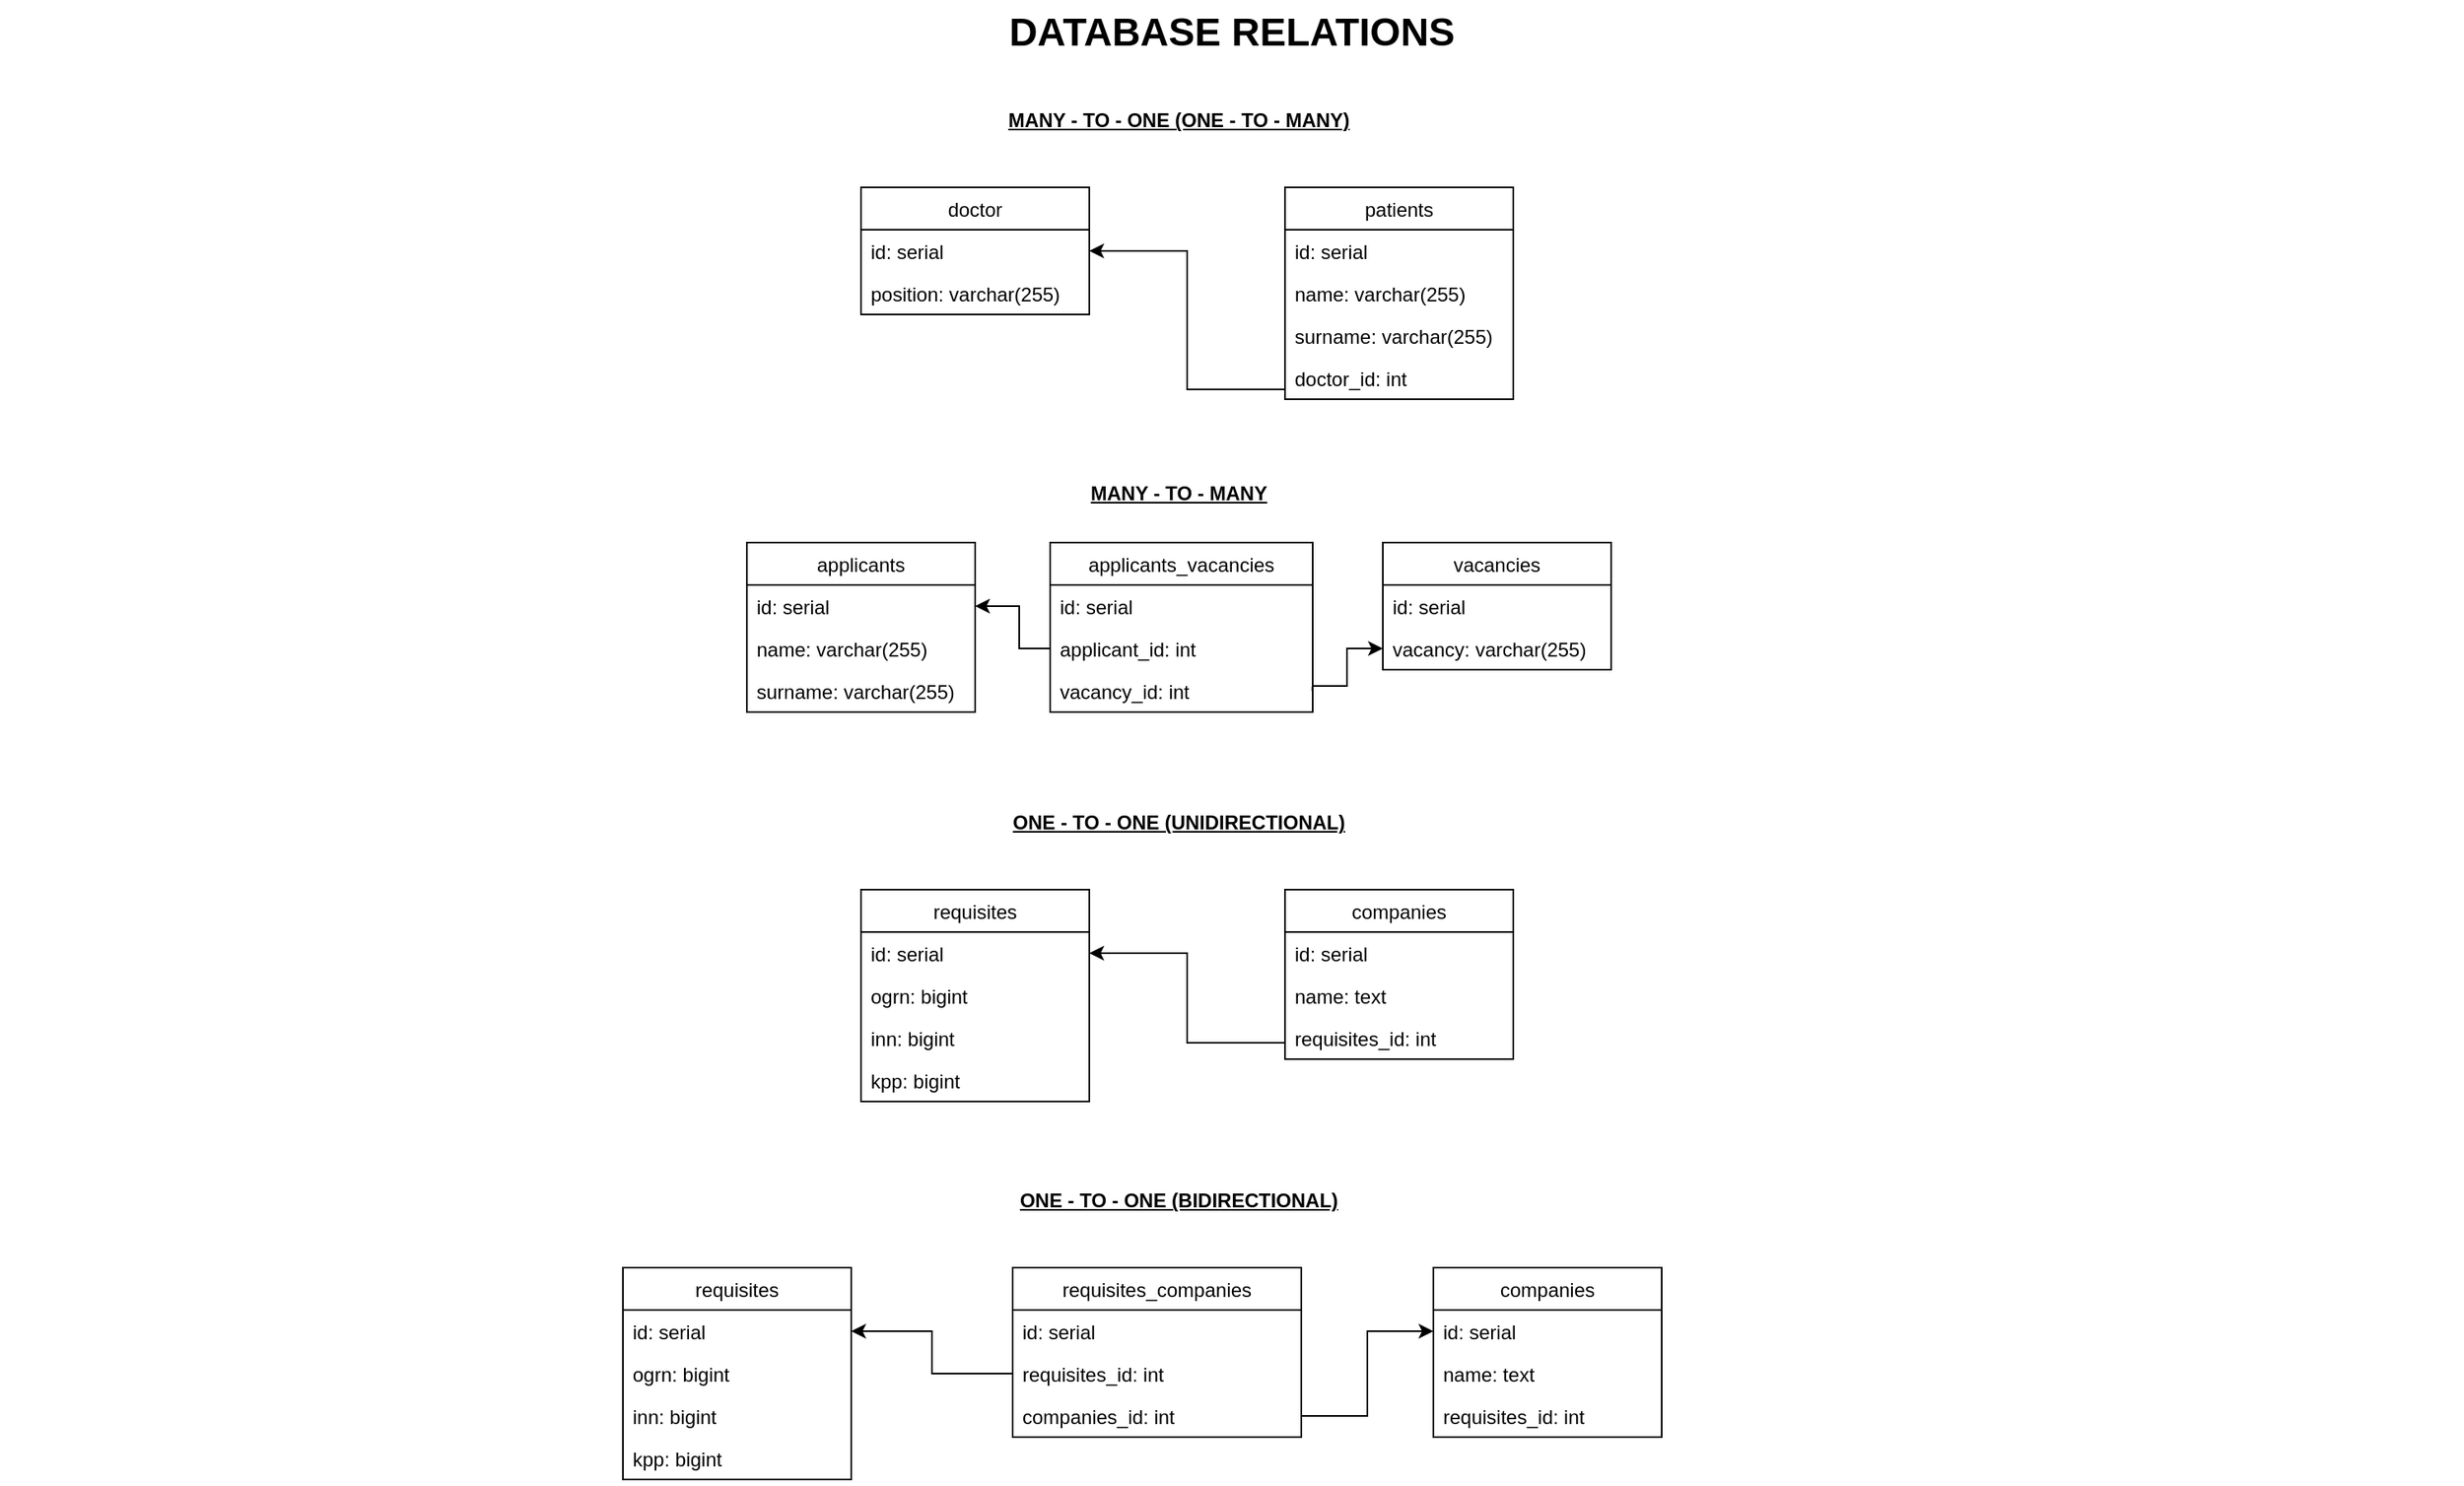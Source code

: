 <mxfile version="20.4.1" type="device"><diagram name="Page-1" id="929967ad-93f9-6ef4-fab6-5d389245f69c"><mxGraphModel dx="2205" dy="981" grid="0" gridSize="10" guides="1" tooltips="1" connect="1" arrows="1" fold="1" page="1" pageScale="1.5" pageWidth="1169" pageHeight="826" background="none" math="0" shadow="0"><root><mxCell id="0" style=";html=1;"/><mxCell id="1" style=";html=1;" parent="0"/><mxCell id="1672d66443f91eb5-23" value="DATABASE RELATIONS" style="text;strokeColor=none;fillColor=none;html=1;fontSize=24;fontStyle=1;verticalAlign=middle;align=center;" parent="1" vertex="1"><mxGeometry x="122" y="160" width="1510" height="40" as="geometry"/></mxCell><mxCell id="rL9tpfaHO5yrpmSY-84i-18" value="" style="edgeStyle=orthogonalEdgeStyle;rounded=0;orthogonalLoop=1;jettySize=auto;html=1;exitX=0;exitY=0.5;exitDx=0;exitDy=0;entryX=1;entryY=0.5;entryDx=0;entryDy=0;" edge="1" parent="1" source="rL9tpfaHO5yrpmSY-84i-13" target="rL9tpfaHO5yrpmSY-84i-15"><mxGeometry relative="1" as="geometry"><Array as="points"><mxPoint x="910" y="399"/><mxPoint x="850" y="399"/><mxPoint x="850" y="314"/></Array></mxGeometry></mxCell><mxCell id="rL9tpfaHO5yrpmSY-84i-10" value="patients" style="swimlane;fontStyle=0;childLayout=stackLayout;horizontal=1;startSize=26;fillColor=none;horizontalStack=0;resizeParent=1;resizeParentMax=0;resizeLast=0;collapsible=1;marginBottom=0;" vertex="1" parent="1"><mxGeometry x="910" y="275" width="140" height="130" as="geometry"/></mxCell><mxCell id="rL9tpfaHO5yrpmSY-84i-12" value="id: serial" style="text;strokeColor=none;fillColor=none;align=left;verticalAlign=top;spacingLeft=4;spacingRight=4;overflow=hidden;rotatable=0;points=[[0,0.5],[1,0.5]];portConstraint=eastwest;" vertex="1" parent="rL9tpfaHO5yrpmSY-84i-10"><mxGeometry y="26" width="140" height="26" as="geometry"/></mxCell><mxCell id="rL9tpfaHO5yrpmSY-84i-13" value="name: varchar(255)" style="text;strokeColor=none;fillColor=none;align=left;verticalAlign=top;spacingLeft=4;spacingRight=4;overflow=hidden;rotatable=0;points=[[0,0.5],[1,0.5]];portConstraint=eastwest;" vertex="1" parent="rL9tpfaHO5yrpmSY-84i-10"><mxGeometry y="52" width="140" height="26" as="geometry"/></mxCell><mxCell id="rL9tpfaHO5yrpmSY-84i-11" value="surname: varchar(255)" style="text;strokeColor=none;fillColor=none;align=left;verticalAlign=top;spacingLeft=4;spacingRight=4;overflow=hidden;rotatable=0;points=[[0,0.5],[1,0.5]];portConstraint=eastwest;" vertex="1" parent="rL9tpfaHO5yrpmSY-84i-10"><mxGeometry y="78" width="140" height="26" as="geometry"/></mxCell><mxCell id="rL9tpfaHO5yrpmSY-84i-22" value="doctor_id: int" style="text;strokeColor=none;fillColor=none;align=left;verticalAlign=top;spacingLeft=4;spacingRight=4;overflow=hidden;rotatable=0;points=[[0,0.5],[1,0.5]];portConstraint=eastwest;" vertex="1" parent="rL9tpfaHO5yrpmSY-84i-10"><mxGeometry y="104" width="140" height="26" as="geometry"/></mxCell><mxCell id="rL9tpfaHO5yrpmSY-84i-14" value="doctor" style="swimlane;fontStyle=0;childLayout=stackLayout;horizontal=1;startSize=26;fillColor=none;horizontalStack=0;resizeParent=1;resizeParentMax=0;resizeLast=0;collapsible=1;marginBottom=0;" vertex="1" parent="1"><mxGeometry x="650" y="275" width="140" height="78" as="geometry"><mxRectangle x="650" y="516" width="70" height="30" as="alternateBounds"/></mxGeometry></mxCell><mxCell id="rL9tpfaHO5yrpmSY-84i-15" value="id: serial" style="text;strokeColor=none;fillColor=none;align=left;verticalAlign=top;spacingLeft=4;spacingRight=4;overflow=hidden;rotatable=0;points=[[0,0.5],[1,0.5]];portConstraint=eastwest;" vertex="1" parent="rL9tpfaHO5yrpmSY-84i-14"><mxGeometry y="26" width="140" height="26" as="geometry"/></mxCell><mxCell id="rL9tpfaHO5yrpmSY-84i-16" value="position: varchar(255)" style="text;strokeColor=none;fillColor=none;align=left;verticalAlign=top;spacingLeft=4;spacingRight=4;overflow=hidden;rotatable=0;points=[[0,0.5],[1,0.5]];portConstraint=eastwest;" vertex="1" parent="rL9tpfaHO5yrpmSY-84i-14"><mxGeometry y="52" width="140" height="26" as="geometry"/></mxCell><mxCell id="rL9tpfaHO5yrpmSY-84i-23" value="MANY - TO - ONE (ONE - TO - MANY)" style="text;html=1;strokeColor=none;fillColor=none;align=center;verticalAlign=middle;whiteSpace=wrap;rounded=0;fontStyle=5" vertex="1" parent="1"><mxGeometry x="730" y="219" width="230" height="30" as="geometry"/></mxCell><mxCell id="rL9tpfaHO5yrpmSY-84i-24" value="" style="edgeStyle=orthogonalEdgeStyle;rounded=0;orthogonalLoop=1;jettySize=auto;html=1;exitX=0;exitY=0.5;exitDx=0;exitDy=0;entryX=1;entryY=0.5;entryDx=0;entryDy=0;" edge="1" source="rL9tpfaHO5yrpmSY-84i-27" target="rL9tpfaHO5yrpmSY-84i-31" parent="1"><mxGeometry relative="1" as="geometry"><Array as="points"><mxPoint x="747" y="558"/><mxPoint x="747" y="532"/></Array></mxGeometry></mxCell><mxCell id="rL9tpfaHO5yrpmSY-84i-25" value="applicants_vacancies" style="swimlane;fontStyle=0;childLayout=stackLayout;horizontal=1;startSize=26;fillColor=none;horizontalStack=0;resizeParent=1;resizeParentMax=0;resizeLast=0;collapsible=1;marginBottom=0;" vertex="1" parent="1"><mxGeometry x="766" y="493" width="161" height="104" as="geometry"/></mxCell><mxCell id="rL9tpfaHO5yrpmSY-84i-26" value="id: serial" style="text;strokeColor=none;fillColor=none;align=left;verticalAlign=top;spacingLeft=4;spacingRight=4;overflow=hidden;rotatable=0;points=[[0,0.5],[1,0.5]];portConstraint=eastwest;" vertex="1" parent="rL9tpfaHO5yrpmSY-84i-25"><mxGeometry y="26" width="161" height="26" as="geometry"/></mxCell><mxCell id="rL9tpfaHO5yrpmSY-84i-27" value="applicant_id: int" style="text;strokeColor=none;fillColor=none;align=left;verticalAlign=top;spacingLeft=4;spacingRight=4;overflow=hidden;rotatable=0;points=[[0,0.5],[1,0.5]];portConstraint=eastwest;" vertex="1" parent="rL9tpfaHO5yrpmSY-84i-25"><mxGeometry y="52" width="161" height="26" as="geometry"/></mxCell><mxCell id="rL9tpfaHO5yrpmSY-84i-28" value="vacancy_id: int" style="text;strokeColor=none;fillColor=none;align=left;verticalAlign=top;spacingLeft=4;spacingRight=4;overflow=hidden;rotatable=0;points=[[0,0.5],[1,0.5]];portConstraint=eastwest;" vertex="1" parent="rL9tpfaHO5yrpmSY-84i-25"><mxGeometry y="78" width="161" height="26" as="geometry"/></mxCell><mxCell id="rL9tpfaHO5yrpmSY-84i-30" value="applicants" style="swimlane;fontStyle=0;childLayout=stackLayout;horizontal=1;startSize=26;fillColor=none;horizontalStack=0;resizeParent=1;resizeParentMax=0;resizeLast=0;collapsible=1;marginBottom=0;" vertex="1" parent="1"><mxGeometry x="580" y="493" width="140" height="104" as="geometry"><mxRectangle x="650" y="516" width="70" height="30" as="alternateBounds"/></mxGeometry></mxCell><mxCell id="rL9tpfaHO5yrpmSY-84i-31" value="id: serial" style="text;strokeColor=none;fillColor=none;align=left;verticalAlign=top;spacingLeft=4;spacingRight=4;overflow=hidden;rotatable=0;points=[[0,0.5],[1,0.5]];portConstraint=eastwest;" vertex="1" parent="rL9tpfaHO5yrpmSY-84i-30"><mxGeometry y="26" width="140" height="26" as="geometry"/></mxCell><mxCell id="rL9tpfaHO5yrpmSY-84i-32" value="name: varchar(255)" style="text;strokeColor=none;fillColor=none;align=left;verticalAlign=top;spacingLeft=4;spacingRight=4;overflow=hidden;rotatable=0;points=[[0,0.5],[1,0.5]];portConstraint=eastwest;" vertex="1" parent="rL9tpfaHO5yrpmSY-84i-30"><mxGeometry y="52" width="140" height="26" as="geometry"/></mxCell><mxCell id="rL9tpfaHO5yrpmSY-84i-34" value="surname: varchar(255)" style="text;strokeColor=none;fillColor=none;align=left;verticalAlign=top;spacingLeft=4;spacingRight=4;overflow=hidden;rotatable=0;points=[[0,0.5],[1,0.5]];portConstraint=eastwest;" vertex="1" parent="rL9tpfaHO5yrpmSY-84i-30"><mxGeometry y="78" width="140" height="26" as="geometry"/></mxCell><mxCell id="rL9tpfaHO5yrpmSY-84i-33" value="MANY - TO - MANY" style="text;html=1;strokeColor=none;fillColor=none;align=center;verticalAlign=middle;whiteSpace=wrap;rounded=0;fontStyle=5" vertex="1" parent="1"><mxGeometry x="730" y="448" width="230" height="30" as="geometry"/></mxCell><mxCell id="rL9tpfaHO5yrpmSY-84i-36" value="vacancies" style="swimlane;fontStyle=0;childLayout=stackLayout;horizontal=1;startSize=26;fillColor=none;horizontalStack=0;resizeParent=1;resizeParentMax=0;resizeLast=0;collapsible=1;marginBottom=0;" vertex="1" parent="1"><mxGeometry x="970" y="493" width="140" height="78" as="geometry"><mxRectangle x="650" y="516" width="70" height="30" as="alternateBounds"/></mxGeometry></mxCell><mxCell id="rL9tpfaHO5yrpmSY-84i-37" value="id: serial" style="text;strokeColor=none;fillColor=none;align=left;verticalAlign=top;spacingLeft=4;spacingRight=4;overflow=hidden;rotatable=0;points=[[0,0.5],[1,0.5]];portConstraint=eastwest;" vertex="1" parent="rL9tpfaHO5yrpmSY-84i-36"><mxGeometry y="26" width="140" height="26" as="geometry"/></mxCell><mxCell id="rL9tpfaHO5yrpmSY-84i-38" value="vacancy: varchar(255)" style="text;strokeColor=none;fillColor=none;align=left;verticalAlign=top;spacingLeft=4;spacingRight=4;overflow=hidden;rotatable=0;points=[[0,0.5],[1,0.5]];portConstraint=eastwest;" vertex="1" parent="rL9tpfaHO5yrpmSY-84i-36"><mxGeometry y="52" width="140" height="26" as="geometry"/></mxCell><mxCell id="rL9tpfaHO5yrpmSY-84i-40" style="edgeStyle=orthogonalEdgeStyle;rounded=0;orthogonalLoop=1;jettySize=auto;html=1;entryX=0;entryY=0.5;entryDx=0;entryDy=0;exitX=0.999;exitY=0.396;exitDx=0;exitDy=0;exitPerimeter=0;" edge="1" parent="1" source="rL9tpfaHO5yrpmSY-84i-28" target="rL9tpfaHO5yrpmSY-84i-38"><mxGeometry relative="1" as="geometry"><mxPoint x="925" y="584" as="sourcePoint"/><Array as="points"><mxPoint x="927" y="584"/><mxPoint x="927" y="581"/><mxPoint x="948" y="581"/><mxPoint x="948" y="558"/></Array></mxGeometry></mxCell><mxCell id="rL9tpfaHO5yrpmSY-84i-41" value="" style="edgeStyle=orthogonalEdgeStyle;rounded=0;orthogonalLoop=1;jettySize=auto;html=1;exitX=0;exitY=0.5;exitDx=0;exitDy=0;entryX=1;entryY=0.5;entryDx=0;entryDy=0;" edge="1" source="rL9tpfaHO5yrpmSY-84i-45" target="rL9tpfaHO5yrpmSY-84i-48" parent="1"><mxGeometry relative="1" as="geometry"><mxPoint x="909.72" y="826.614" as="sourcePoint"/><Array as="points"><mxPoint x="910" y="800"/><mxPoint x="850" y="800"/><mxPoint x="850" y="745"/></Array></mxGeometry></mxCell><mxCell id="rL9tpfaHO5yrpmSY-84i-42" value="companies" style="swimlane;fontStyle=0;childLayout=stackLayout;horizontal=1;startSize=26;fillColor=none;horizontalStack=0;resizeParent=1;resizeParentMax=0;resizeLast=0;collapsible=1;marginBottom=0;" vertex="1" parent="1"><mxGeometry x="910" y="706" width="140" height="104" as="geometry"/></mxCell><mxCell id="rL9tpfaHO5yrpmSY-84i-43" value="id: serial" style="text;strokeColor=none;fillColor=none;align=left;verticalAlign=top;spacingLeft=4;spacingRight=4;overflow=hidden;rotatable=0;points=[[0,0.5],[1,0.5]];portConstraint=eastwest;" vertex="1" parent="rL9tpfaHO5yrpmSY-84i-42"><mxGeometry y="26" width="140" height="26" as="geometry"/></mxCell><mxCell id="rL9tpfaHO5yrpmSY-84i-44" value="name: text" style="text;strokeColor=none;fillColor=none;align=left;verticalAlign=top;spacingLeft=4;spacingRight=4;overflow=hidden;rotatable=0;points=[[0,0.5],[1,0.5]];portConstraint=eastwest;" vertex="1" parent="rL9tpfaHO5yrpmSY-84i-42"><mxGeometry y="52" width="140" height="26" as="geometry"/></mxCell><mxCell id="rL9tpfaHO5yrpmSY-84i-45" value="requisites_id: int" style="text;strokeColor=none;fillColor=none;align=left;verticalAlign=top;spacingLeft=4;spacingRight=4;overflow=hidden;rotatable=0;points=[[0,0.5],[1,0.5]];portConstraint=eastwest;" vertex="1" parent="rL9tpfaHO5yrpmSY-84i-42"><mxGeometry y="78" width="140" height="26" as="geometry"/></mxCell><mxCell id="rL9tpfaHO5yrpmSY-84i-47" value="requisites" style="swimlane;fontStyle=0;childLayout=stackLayout;horizontal=1;startSize=26;fillColor=none;horizontalStack=0;resizeParent=1;resizeParentMax=0;resizeLast=0;collapsible=1;marginBottom=0;" vertex="1" parent="1"><mxGeometry x="650" y="706" width="140" height="130" as="geometry"><mxRectangle x="650" y="516" width="70" height="30" as="alternateBounds"/></mxGeometry></mxCell><mxCell id="rL9tpfaHO5yrpmSY-84i-48" value="id: serial" style="text;strokeColor=none;fillColor=none;align=left;verticalAlign=top;spacingLeft=4;spacingRight=4;overflow=hidden;rotatable=0;points=[[0,0.5],[1,0.5]];portConstraint=eastwest;" vertex="1" parent="rL9tpfaHO5yrpmSY-84i-47"><mxGeometry y="26" width="140" height="26" as="geometry"/></mxCell><mxCell id="rL9tpfaHO5yrpmSY-84i-49" value="ogrn: bigint" style="text;strokeColor=none;fillColor=none;align=left;verticalAlign=top;spacingLeft=4;spacingRight=4;overflow=hidden;rotatable=0;points=[[0,0.5],[1,0.5]];portConstraint=eastwest;" vertex="1" parent="rL9tpfaHO5yrpmSY-84i-47"><mxGeometry y="52" width="140" height="26" as="geometry"/></mxCell><mxCell id="rL9tpfaHO5yrpmSY-84i-51" value="inn: bigint" style="text;strokeColor=none;fillColor=none;align=left;verticalAlign=top;spacingLeft=4;spacingRight=4;overflow=hidden;rotatable=0;points=[[0,0.5],[1,0.5]];portConstraint=eastwest;" vertex="1" parent="rL9tpfaHO5yrpmSY-84i-47"><mxGeometry y="78" width="140" height="26" as="geometry"/></mxCell><mxCell id="rL9tpfaHO5yrpmSY-84i-52" value="kpp: bigint" style="text;strokeColor=none;fillColor=none;align=left;verticalAlign=top;spacingLeft=4;spacingRight=4;overflow=hidden;rotatable=0;points=[[0,0.5],[1,0.5]];portConstraint=eastwest;" vertex="1" parent="rL9tpfaHO5yrpmSY-84i-47"><mxGeometry y="104" width="140" height="26" as="geometry"/></mxCell><mxCell id="rL9tpfaHO5yrpmSY-84i-50" value="ONE - TO - ONE (UNIDIRECTIONAL)" style="text;html=1;strokeColor=none;fillColor=none;align=center;verticalAlign=middle;whiteSpace=wrap;rounded=0;fontStyle=5" vertex="1" parent="1"><mxGeometry x="730" y="650" width="230" height="30" as="geometry"/></mxCell><mxCell id="rL9tpfaHO5yrpmSY-84i-54" value="companies" style="swimlane;fontStyle=0;childLayout=stackLayout;horizontal=1;startSize=26;fillColor=none;horizontalStack=0;resizeParent=1;resizeParentMax=0;resizeLast=0;collapsible=1;marginBottom=0;" vertex="1" parent="1"><mxGeometry x="1001" y="938" width="140" height="104" as="geometry"/></mxCell><mxCell id="rL9tpfaHO5yrpmSY-84i-55" value="id: serial" style="text;strokeColor=none;fillColor=none;align=left;verticalAlign=top;spacingLeft=4;spacingRight=4;overflow=hidden;rotatable=0;points=[[0,0.5],[1,0.5]];portConstraint=eastwest;" vertex="1" parent="rL9tpfaHO5yrpmSY-84i-54"><mxGeometry y="26" width="140" height="26" as="geometry"/></mxCell><mxCell id="rL9tpfaHO5yrpmSY-84i-56" value="name: text" style="text;strokeColor=none;fillColor=none;align=left;verticalAlign=top;spacingLeft=4;spacingRight=4;overflow=hidden;rotatable=0;points=[[0,0.5],[1,0.5]];portConstraint=eastwest;" vertex="1" parent="rL9tpfaHO5yrpmSY-84i-54"><mxGeometry y="52" width="140" height="26" as="geometry"/></mxCell><mxCell id="rL9tpfaHO5yrpmSY-84i-57" value="requisites_id: int" style="text;strokeColor=none;fillColor=none;align=left;verticalAlign=top;spacingLeft=4;spacingRight=4;overflow=hidden;rotatable=0;points=[[0,0.5],[1,0.5]];portConstraint=eastwest;" vertex="1" parent="rL9tpfaHO5yrpmSY-84i-54"><mxGeometry y="78" width="140" height="26" as="geometry"/></mxCell><mxCell id="rL9tpfaHO5yrpmSY-84i-58" value="requisites" style="swimlane;fontStyle=0;childLayout=stackLayout;horizontal=1;startSize=26;fillColor=none;horizontalStack=0;resizeParent=1;resizeParentMax=0;resizeLast=0;collapsible=1;marginBottom=0;" vertex="1" parent="1"><mxGeometry x="504" y="938" width="140" height="130" as="geometry"><mxRectangle x="650" y="516" width="70" height="30" as="alternateBounds"/></mxGeometry></mxCell><mxCell id="rL9tpfaHO5yrpmSY-84i-59" value="id: serial" style="text;strokeColor=none;fillColor=none;align=left;verticalAlign=top;spacingLeft=4;spacingRight=4;overflow=hidden;rotatable=0;points=[[0,0.5],[1,0.5]];portConstraint=eastwest;" vertex="1" parent="rL9tpfaHO5yrpmSY-84i-58"><mxGeometry y="26" width="140" height="26" as="geometry"/></mxCell><mxCell id="rL9tpfaHO5yrpmSY-84i-60" value="ogrn: bigint" style="text;strokeColor=none;fillColor=none;align=left;verticalAlign=top;spacingLeft=4;spacingRight=4;overflow=hidden;rotatable=0;points=[[0,0.5],[1,0.5]];portConstraint=eastwest;" vertex="1" parent="rL9tpfaHO5yrpmSY-84i-58"><mxGeometry y="52" width="140" height="26" as="geometry"/></mxCell><mxCell id="rL9tpfaHO5yrpmSY-84i-61" value="inn: bigint" style="text;strokeColor=none;fillColor=none;align=left;verticalAlign=top;spacingLeft=4;spacingRight=4;overflow=hidden;rotatable=0;points=[[0,0.5],[1,0.5]];portConstraint=eastwest;" vertex="1" parent="rL9tpfaHO5yrpmSY-84i-58"><mxGeometry y="78" width="140" height="26" as="geometry"/></mxCell><mxCell id="rL9tpfaHO5yrpmSY-84i-62" value="kpp: bigint" style="text;strokeColor=none;fillColor=none;align=left;verticalAlign=top;spacingLeft=4;spacingRight=4;overflow=hidden;rotatable=0;points=[[0,0.5],[1,0.5]];portConstraint=eastwest;" vertex="1" parent="rL9tpfaHO5yrpmSY-84i-58"><mxGeometry y="104" width="140" height="26" as="geometry"/></mxCell><mxCell id="rL9tpfaHO5yrpmSY-84i-63" value="ONE - TO - ONE (BIDIRECTIONAL)" style="text;html=1;strokeColor=none;fillColor=none;align=center;verticalAlign=middle;whiteSpace=wrap;rounded=0;fontStyle=5" vertex="1" parent="1"><mxGeometry x="730" y="882" width="230" height="30" as="geometry"/></mxCell><mxCell id="rL9tpfaHO5yrpmSY-84i-64" value="requisites_companies" style="swimlane;fontStyle=0;childLayout=stackLayout;horizontal=1;startSize=26;fillColor=none;horizontalStack=0;resizeParent=1;resizeParentMax=0;resizeLast=0;collapsible=1;marginBottom=0;" vertex="1" parent="1"><mxGeometry x="743" y="938" width="177" height="104" as="geometry"><mxRectangle x="650" y="516" width="70" height="30" as="alternateBounds"/></mxGeometry></mxCell><mxCell id="rL9tpfaHO5yrpmSY-84i-65" value="id: serial" style="text;strokeColor=none;fillColor=none;align=left;verticalAlign=top;spacingLeft=4;spacingRight=4;overflow=hidden;rotatable=0;points=[[0,0.5],[1,0.5]];portConstraint=eastwest;" vertex="1" parent="rL9tpfaHO5yrpmSY-84i-64"><mxGeometry y="26" width="177" height="26" as="geometry"/></mxCell><mxCell id="rL9tpfaHO5yrpmSY-84i-66" value="requisites_id: int" style="text;strokeColor=none;fillColor=none;align=left;verticalAlign=top;spacingLeft=4;spacingRight=4;overflow=hidden;rotatable=0;points=[[0,0.5],[1,0.5]];portConstraint=eastwest;" vertex="1" parent="rL9tpfaHO5yrpmSY-84i-64"><mxGeometry y="52" width="177" height="26" as="geometry"/></mxCell><mxCell id="rL9tpfaHO5yrpmSY-84i-67" value="companies_id: int" style="text;strokeColor=none;fillColor=none;align=left;verticalAlign=top;spacingLeft=4;spacingRight=4;overflow=hidden;rotatable=0;points=[[0,0.5],[1,0.5]];portConstraint=eastwest;" vertex="1" parent="rL9tpfaHO5yrpmSY-84i-64"><mxGeometry y="78" width="177" height="26" as="geometry"/></mxCell><mxCell id="rL9tpfaHO5yrpmSY-84i-70" style="edgeStyle=orthogonalEdgeStyle;rounded=0;orthogonalLoop=1;jettySize=auto;html=1;entryX=1;entryY=0.5;entryDx=0;entryDy=0;" edge="1" parent="1" source="rL9tpfaHO5yrpmSY-84i-66" target="rL9tpfaHO5yrpmSY-84i-59"><mxGeometry relative="1" as="geometry"/></mxCell><mxCell id="rL9tpfaHO5yrpmSY-84i-71" style="edgeStyle=orthogonalEdgeStyle;rounded=0;orthogonalLoop=1;jettySize=auto;html=1;exitX=1;exitY=0.5;exitDx=0;exitDy=0;entryX=0;entryY=0.5;entryDx=0;entryDy=0;" edge="1" parent="1" source="rL9tpfaHO5yrpmSY-84i-67" target="rL9tpfaHO5yrpmSY-84i-55"><mxGeometry relative="1" as="geometry"/></mxCell></root></mxGraphModel></diagram></mxfile>